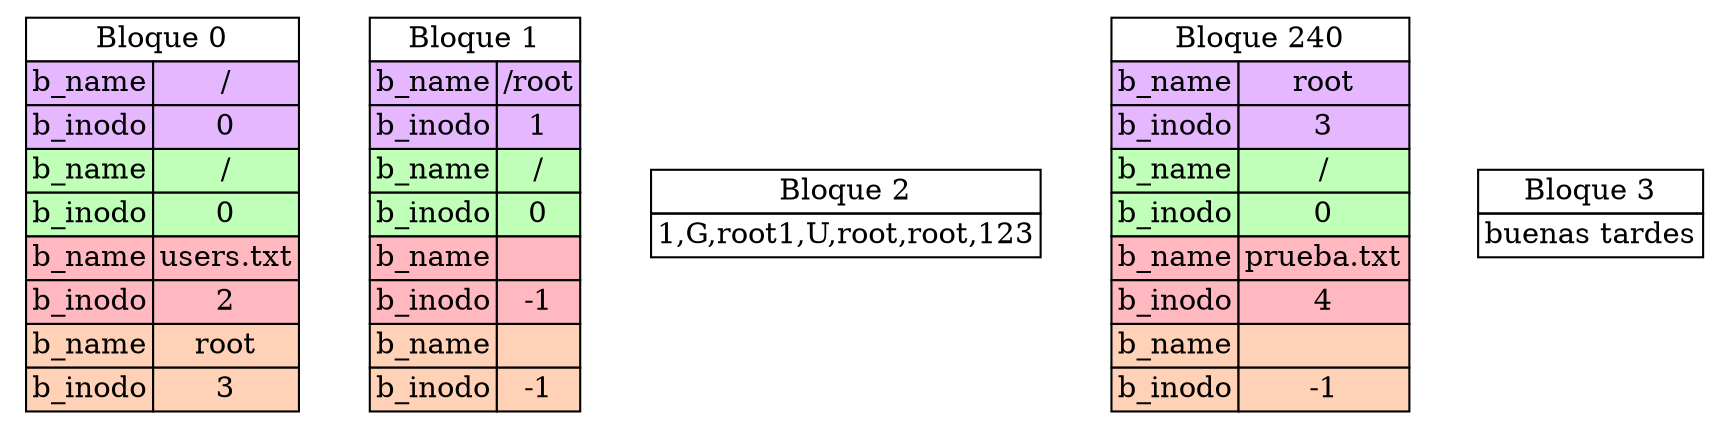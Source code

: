 digraph di{
b_0[ shape=plaintext label=< 
<table border='0' cellborder='1' cellspacing='0'>
<tr><td port="0" colspan="3">Bloque 0</td></tr>
<tr><td bgcolor="#e5b7ff">b_name</td><td bgcolor="#e5b7ff" >/</td></tr>
<tr><td bgcolor="#e5b7ff">b_inodo</td><td bgcolor="#e5b7ff">0</td></tr>
<tr><td bgcolor="#c0ffb7">b_name</td><td bgcolor="#c0ffb7" >/</td></tr>
<tr><td bgcolor="#c0ffb7">b_inodo</td><td bgcolor="#c0ffb7">0</td></tr>
<tr><td bgcolor="#ffb7c0">b_name</td><td bgcolor="#ffb7c0" port="ib208">users.txt</td></tr>
<tr><td bgcolor="#ffb7c0">b_inodo</td><td bgcolor="#ffb7c0">2</td></tr>
<tr><td bgcolor="#ffd2b7">b_name</td><td bgcolor="#ffd2b7" port="ib312">root</td></tr>
<tr><td bgcolor="#ffd2b7">b_inodo</td><td bgcolor="#ffd2b7">3</td></tr>
</table>
>];
b_1[ shape=plaintext label=< 
<table border='0' cellborder='1' cellspacing='0'>
<tr><td port="208" colspan="3">Bloque 1</td></tr>
<tr><td bgcolor="#e5b7ff">b_name</td><td bgcolor="#e5b7ff" >/root</td></tr>
<tr><td bgcolor="#e5b7ff">b_inodo</td><td bgcolor="#e5b7ff">1</td></tr>
<tr><td bgcolor="#c0ffb7">b_name</td><td bgcolor="#c0ffb7" port="ib0">/</td></tr>
<tr><td bgcolor="#c0ffb7">b_inodo</td><td bgcolor="#c0ffb7">0</td></tr>
<tr><td bgcolor="#ffb7c0">b_name</td><td bgcolor="#ffb7c0" ></td></tr>
<tr><td bgcolor="#ffb7c0">b_inodo</td><td bgcolor="#ffb7c0">-1</td></tr>
<tr><td bgcolor="#ffd2b7">b_name</td><td bgcolor="#ffd2b7" ></td></tr>
<tr><td bgcolor="#ffd2b7">b_inodo</td><td bgcolor="#ffd2b7">-1</td></tr>
</table>
>];
b_2[ shape=plaintext label=< 
<table border='0' cellborder='1' cellspacing='0'>
<tr><td port="416">Bloque 2</td></tr>
<tr><td>1,G,root
1,U,root,root,123
</td></tr>
</table>
>];
b_240[ shape=plaintext label=< 
<table border='0' cellborder='1' cellspacing='0'>
<tr><td port="25272" colspan="3">Bloque 240</td></tr>
<tr><td bgcolor="#e5b7ff">b_name</td><td bgcolor="#e5b7ff" >root</td></tr>
<tr><td bgcolor="#e5b7ff">b_inodo</td><td bgcolor="#e5b7ff">3</td></tr>
<tr><td bgcolor="#c0ffb7">b_name</td><td bgcolor="#c0ffb7" port="ib0">/</td></tr>
<tr><td bgcolor="#c0ffb7">b_inodo</td><td bgcolor="#c0ffb7">0</td></tr>
<tr><td bgcolor="#ffb7c0">b_name</td><td bgcolor="#ffb7c0" port="ib416">prueba.txt</td></tr>
<tr><td bgcolor="#ffb7c0">b_inodo</td><td bgcolor="#ffb7c0">4</td></tr>
<tr><td bgcolor="#ffd2b7">b_name</td><td bgcolor="#ffd2b7" ></td></tr>
<tr><td bgcolor="#ffd2b7">b_inodo</td><td bgcolor="#ffd2b7">-1</td></tr>
</table>
>];
b_3[ shape=plaintext label=< 
<table border='0' cellborder='1' cellspacing='0'>
<tr><td port="728">Bloque 3</td></tr>
<tr><td>buenas tardes
</td></tr>
</table>
>];
}
